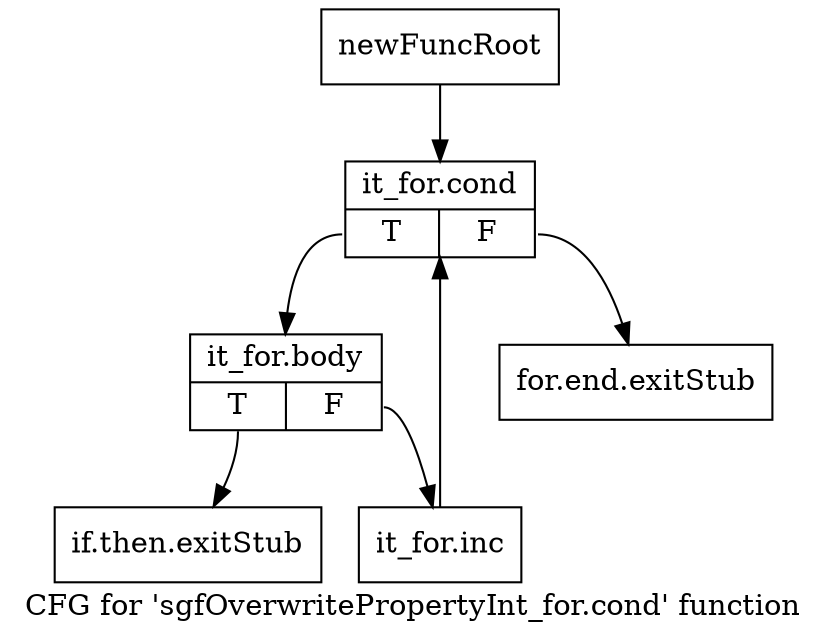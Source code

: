 digraph "CFG for 'sgfOverwritePropertyInt_for.cond' function" {
	label="CFG for 'sgfOverwritePropertyInt_for.cond' function";

	Node0x332b340 [shape=record,label="{newFuncRoot}"];
	Node0x332b340 -> Node0x332e390;
	Node0x332e2f0 [shape=record,label="{for.end.exitStub}"];
	Node0x332e340 [shape=record,label="{if.then.exitStub}"];
	Node0x332e390 [shape=record,label="{it_for.cond|{<s0>T|<s1>F}}"];
	Node0x332e390:s0 -> Node0x332e3e0;
	Node0x332e390:s1 -> Node0x332e2f0;
	Node0x332e3e0 [shape=record,label="{it_for.body|{<s0>T|<s1>F}}"];
	Node0x332e3e0:s0 -> Node0x332e340;
	Node0x332e3e0:s1 -> Node0x332e430;
	Node0x332e430 [shape=record,label="{it_for.inc}"];
	Node0x332e430 -> Node0x332e390;
}
